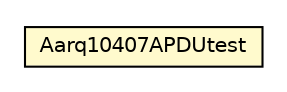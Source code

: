 #!/usr/local/bin/dot
#
# Class diagram 
# Generated by UMLGraph version R5_6-24-gf6e263 (http://www.umlgraph.org/)
#

digraph G {
	edge [fontname="Helvetica",fontsize=10,labelfontname="Helvetica",labelfontsize=10];
	node [fontname="Helvetica",fontsize=10,shape=plaintext];
	nodesep=0.25;
	ranksep=0.5;
	// org.universAAL.lddi.lib.ieeex73std.testchannel20601.Aarq10407APDUtest
	c1861418 [label=<<table title="org.universAAL.lddi.lib.ieeex73std.testchannel20601.Aarq10407APDUtest" border="0" cellborder="1" cellspacing="0" cellpadding="2" port="p" bgcolor="lemonChiffon" href="./Aarq10407APDUtest.html">
		<tr><td><table border="0" cellspacing="0" cellpadding="1">
<tr><td align="center" balign="center"> Aarq10407APDUtest </td></tr>
		</table></td></tr>
		</table>>, URL="./Aarq10407APDUtest.html", fontname="Helvetica", fontcolor="black", fontsize=10.0];
}

